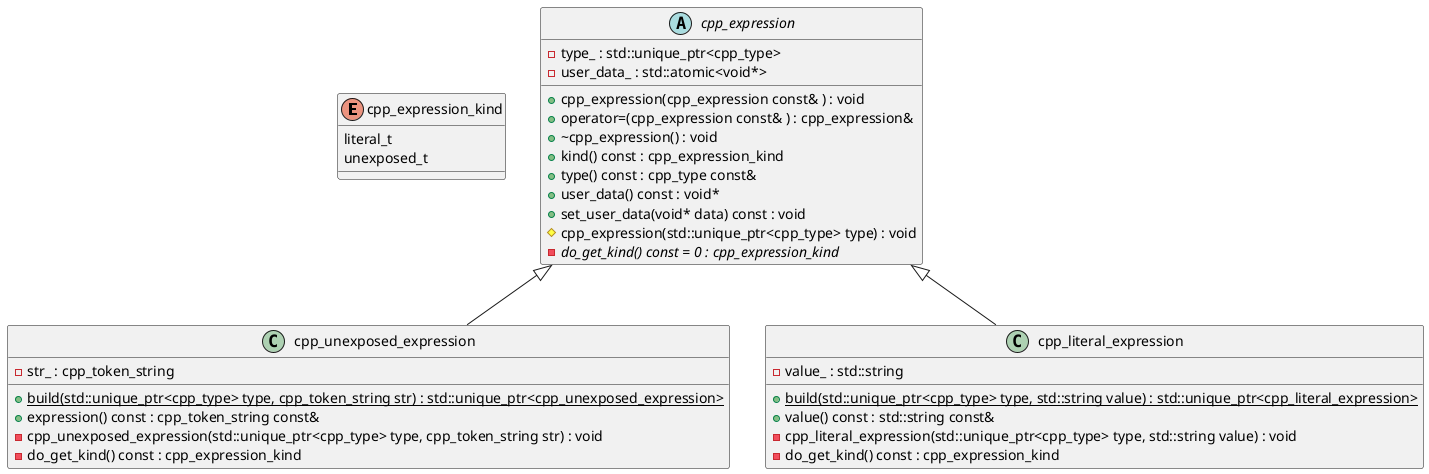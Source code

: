 @startuml
enum "cpp_expression_kind" as C_0000000045
enum C_0000000045 [[https://github.com/foonathan/cppast/blob/19cbc378f8a6b3fe7d04b309784a3a0920de9e75/include/cppast/cpp_expression.hpp#L16{The kind of a [cppast::cpp_expression]().}]] {
literal_t
unexposed_t
}
abstract "cpp_expression" as C_0000000051
abstract C_0000000051 [[https://github.com/foonathan/cppast/blob/19cbc378f8a6b3fe7d04b309784a3a0920de9e75/include/cppast/cpp_expression.hpp#L24{Base class for all C++ expressions.}]] {
+cpp_expression(cpp_expression const& ) : void [[[https://github.com/foonathan/cppast/blob/19cbc378f8a6b3fe7d04b309784a3a0920de9e75/include/cppast/cpp_expression.hpp#L27{cpp_expression}]]]
+operator=(cpp_expression const& ) : cpp_expression& [[[https://github.com/foonathan/cppast/blob/19cbc378f8a6b3fe7d04b309784a3a0920de9e75/include/cppast/cpp_expression.hpp#L28{operator=}]]]
+~cpp_expression() : void [[[https://github.com/foonathan/cppast/blob/19cbc378f8a6b3fe7d04b309784a3a0920de9e75/include/cppast/cpp_expression.hpp#L30{~cpp_expression}]]]
+kind() const : cpp_expression_kind [[[https://github.com/foonathan/cppast/blob/19cbc378f8a6b3fe7d04b309784a3a0920de9e75/include/cppast/cpp_expression.hpp#L33{\returns The [cppast::cpp_expression_kind]().}]]]
+type() const : cpp_type const& [[[https://github.com/foonathan/cppast/blob/19cbc378f8a6b3fe7d04b309784a3a0920de9e75/include/cppast/cpp_expression.hpp#L39{\returns The type of the expression.}]]]
+user_data() const : void* [[[https://github.com/foonathan/cppast/blob/19cbc378f8a6b3fe7d04b309784a3a0920de9e75/include/cppast/cpp_expression.hpp#L45{\returns The specified user data.}]]]
+set_user_data(void* data) const : void [[[https://github.com/foonathan/cppast/blob/19cbc378f8a6b3fe7d04b309784a3a0920de9e75/include/cppast/cpp_expression.hpp#L57{\effects Sets some kind of user data. User data is just some kind of pointer, there are no requirements. The class will do no lifetime management. User data is useful if you need to store additional data for an entity without the need to maintain a regi...}]]]
#cpp_expression(std::unique_ptr<cpp_type> type) : void [[[https://github.com/foonathan/cppast/blob/19cbc378f8a6b3fe7d04b309784a3a0920de9e75/include/cppast/cpp_expression.hpp#L65{\effects Creates it given the type. \requires The type must not be `nullptr`.}]]]
{abstract} -do_get_kind() const = 0 : cpp_expression_kind [[[https://github.com/foonathan/cppast/blob/19cbc378f8a6b3fe7d04b309784a3a0920de9e75/include/cppast/cpp_expression.hpp#L72{\returns The [cppast::cpp_expression_kind]().}]]]
-type_ : std::unique_ptr<cpp_type> [[[https://github.com/foonathan/cppast/blob/19cbc378f8a6b3fe7d04b309784a3a0920de9e75/include/cppast/cpp_expression.hpp#L74{type_}]]]
-user_data_ : std::atomic<void*> [[[https://github.com/foonathan/cppast/blob/19cbc378f8a6b3fe7d04b309784a3a0920de9e75/include/cppast/cpp_expression.hpp#L75{user_data_}]]]
}
class "cpp_unexposed_expression" as C_0000000083
class C_0000000083 [[https://github.com/foonathan/cppast/blob/19cbc378f8a6b3fe7d04b309784a3a0920de9e75/include/cppast/cpp_expression.hpp#L81{An unexposed [cppast::cpp_expression](). There is no further information than a string available.}]] {
{static} +build(std::unique_ptr<cpp_type> type, cpp_token_string str) : std::unique_ptr<cpp_unexposed_expression> [[[https://github.com/foonathan/cppast/blob/19cbc378f8a6b3fe7d04b309784a3a0920de9e75/include/cppast/cpp_expression.hpp#L85{\returns A newly created unexposed expression.}]]]
+expression() const : cpp_token_string const& [[[https://github.com/foonathan/cppast/blob/19cbc378f8a6b3fe7d04b309784a3a0920de9e75/include/cppast/cpp_expression.hpp#L93{\returns The expression as a string.}]]]
-cpp_unexposed_expression(std::unique_ptr<cpp_type> type, cpp_token_string str) : void [[[https://github.com/foonathan/cppast/blob/19cbc378f8a6b3fe7d04b309784a3a0920de9e75/include/cppast/cpp_expression.hpp#L99{cpp_unexposed_expression}]]]
-do_get_kind() const : cpp_expression_kind [[[https://github.com/foonathan/cppast/blob/19cbc378f8a6b3fe7d04b309784a3a0920de9e75/include/cppast/cpp_expression.hpp#L103{do_get_kind}]]]
-str_ : cpp_token_string [[[https://github.com/foonathan/cppast/blob/19cbc378f8a6b3fe7d04b309784a3a0920de9e75/include/cppast/cpp_expression.hpp#L108{str_}]]]
}
class "cpp_literal_expression" as C_0000000101
class C_0000000101 [[https://github.com/foonathan/cppast/blob/19cbc378f8a6b3fe7d04b309784a3a0920de9e75/include/cppast/cpp_expression.hpp#L112{A [cppast::cpp_expression]() that is a literal.}]] {
{static} +build(std::unique_ptr<cpp_type> type, std::string value) : std::unique_ptr<cpp_literal_expression> [[[https://github.com/foonathan/cppast/blob/19cbc378f8a6b3fe7d04b309784a3a0920de9e75/include/cppast/cpp_expression.hpp#L116{\returns A newly created literal expression.}]]]
+value() const : std::string const& [[[https://github.com/foonathan/cppast/blob/19cbc378f8a6b3fe7d04b309784a3a0920de9e75/include/cppast/cpp_expression.hpp#L124{\returns The value of the literal, as string.}]]]
-cpp_literal_expression(std::unique_ptr<cpp_type> type, std::string value) : void [[[https://github.com/foonathan/cppast/blob/19cbc378f8a6b3fe7d04b309784a3a0920de9e75/include/cppast/cpp_expression.hpp#L130{cpp_literal_expression}]]]
-do_get_kind() const : cpp_expression_kind [[[https://github.com/foonathan/cppast/blob/19cbc378f8a6b3fe7d04b309784a3a0920de9e75/include/cppast/cpp_expression.hpp#L134{do_get_kind}]]]
-value_ : std::string [[[https://github.com/foonathan/cppast/blob/19cbc378f8a6b3fe7d04b309784a3a0920de9e75/include/cppast/cpp_expression.hpp#L139{value_}]]]
}
C_0000000051 <|-- C_0000000083
C_0000000051 <|-- C_0000000101
@enduml
